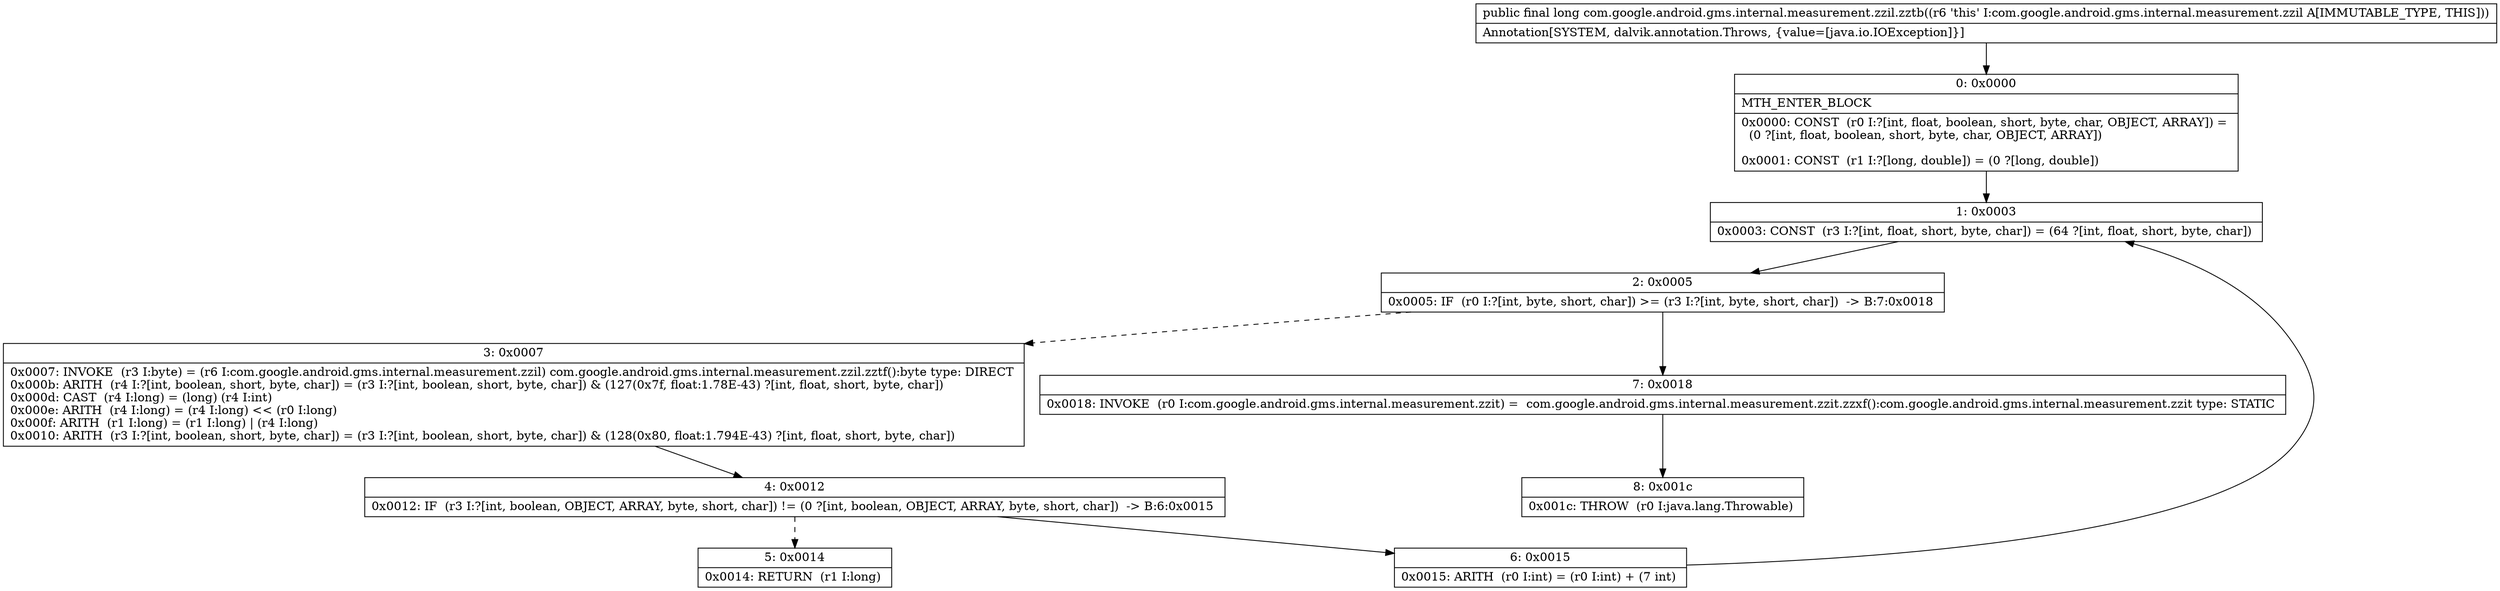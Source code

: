 digraph "CFG forcom.google.android.gms.internal.measurement.zzil.zztb()J" {
Node_0 [shape=record,label="{0\:\ 0x0000|MTH_ENTER_BLOCK\l|0x0000: CONST  (r0 I:?[int, float, boolean, short, byte, char, OBJECT, ARRAY]) = \l  (0 ?[int, float, boolean, short, byte, char, OBJECT, ARRAY])\l \l0x0001: CONST  (r1 I:?[long, double]) = (0 ?[long, double]) \l}"];
Node_1 [shape=record,label="{1\:\ 0x0003|0x0003: CONST  (r3 I:?[int, float, short, byte, char]) = (64 ?[int, float, short, byte, char]) \l}"];
Node_2 [shape=record,label="{2\:\ 0x0005|0x0005: IF  (r0 I:?[int, byte, short, char]) \>= (r3 I:?[int, byte, short, char])  \-\> B:7:0x0018 \l}"];
Node_3 [shape=record,label="{3\:\ 0x0007|0x0007: INVOKE  (r3 I:byte) = (r6 I:com.google.android.gms.internal.measurement.zzil) com.google.android.gms.internal.measurement.zzil.zztf():byte type: DIRECT \l0x000b: ARITH  (r4 I:?[int, boolean, short, byte, char]) = (r3 I:?[int, boolean, short, byte, char]) & (127(0x7f, float:1.78E\-43) ?[int, float, short, byte, char]) \l0x000d: CAST  (r4 I:long) = (long) (r4 I:int) \l0x000e: ARITH  (r4 I:long) = (r4 I:long) \<\< (r0 I:long) \l0x000f: ARITH  (r1 I:long) = (r1 I:long) \| (r4 I:long) \l0x0010: ARITH  (r3 I:?[int, boolean, short, byte, char]) = (r3 I:?[int, boolean, short, byte, char]) & (128(0x80, float:1.794E\-43) ?[int, float, short, byte, char]) \l}"];
Node_4 [shape=record,label="{4\:\ 0x0012|0x0012: IF  (r3 I:?[int, boolean, OBJECT, ARRAY, byte, short, char]) != (0 ?[int, boolean, OBJECT, ARRAY, byte, short, char])  \-\> B:6:0x0015 \l}"];
Node_5 [shape=record,label="{5\:\ 0x0014|0x0014: RETURN  (r1 I:long) \l}"];
Node_6 [shape=record,label="{6\:\ 0x0015|0x0015: ARITH  (r0 I:int) = (r0 I:int) + (7 int) \l}"];
Node_7 [shape=record,label="{7\:\ 0x0018|0x0018: INVOKE  (r0 I:com.google.android.gms.internal.measurement.zzit) =  com.google.android.gms.internal.measurement.zzit.zzxf():com.google.android.gms.internal.measurement.zzit type: STATIC \l}"];
Node_8 [shape=record,label="{8\:\ 0x001c|0x001c: THROW  (r0 I:java.lang.Throwable) \l}"];
MethodNode[shape=record,label="{public final long com.google.android.gms.internal.measurement.zzil.zztb((r6 'this' I:com.google.android.gms.internal.measurement.zzil A[IMMUTABLE_TYPE, THIS]))  | Annotation[SYSTEM, dalvik.annotation.Throws, \{value=[java.io.IOException]\}]\l}"];
MethodNode -> Node_0;
Node_0 -> Node_1;
Node_1 -> Node_2;
Node_2 -> Node_3[style=dashed];
Node_2 -> Node_7;
Node_3 -> Node_4;
Node_4 -> Node_5[style=dashed];
Node_4 -> Node_6;
Node_6 -> Node_1;
Node_7 -> Node_8;
}

